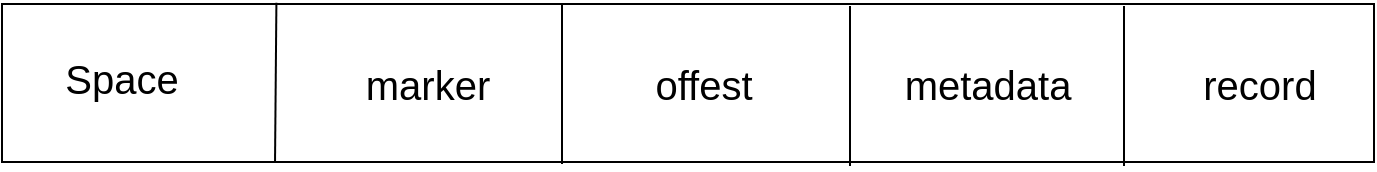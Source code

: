 <mxfile version="23.0.1" type="github">
  <diagram name="第 1 页" id="0iPoqyYkIw5MZR-_OAjF">
    <mxGraphModel dx="1050" dy="541" grid="0" gridSize="10" guides="1" tooltips="1" connect="1" arrows="1" fold="1" page="1" pageScale="1" pageWidth="827" pageHeight="1169" math="0" shadow="0">
      <root>
        <mxCell id="0" />
        <mxCell id="1" parent="0" />
        <mxCell id="ep5jVsQ__PgUbb_nw4ox-1" value="" style="rounded=0;whiteSpace=wrap;html=1;" vertex="1" parent="1">
          <mxGeometry x="63" y="226" width="686" height="79" as="geometry" />
        </mxCell>
        <mxCell id="ep5jVsQ__PgUbb_nw4ox-2" value="" style="endArrow=none;html=1;rounded=0;entryX=0.2;entryY=-0.008;entryDx=0;entryDy=0;entryPerimeter=0;exitX=0.199;exitY=0.995;exitDx=0;exitDy=0;exitPerimeter=0;" edge="1" parent="1" source="ep5jVsQ__PgUbb_nw4ox-1" target="ep5jVsQ__PgUbb_nw4ox-1">
          <mxGeometry width="50" height="50" relative="1" as="geometry">
            <mxPoint x="163" y="314" as="sourcePoint" />
            <mxPoint x="437" y="257" as="targetPoint" />
          </mxGeometry>
        </mxCell>
        <mxCell id="ep5jVsQ__PgUbb_nw4ox-3" value="" style="endArrow=none;html=1;rounded=0;entryX=0.2;entryY=-0.008;entryDx=0;entryDy=0;entryPerimeter=0;exitX=0.199;exitY=0.995;exitDx=0;exitDy=0;exitPerimeter=0;" edge="1" parent="1">
          <mxGeometry width="50" height="50" relative="1" as="geometry">
            <mxPoint x="343" y="306" as="sourcePoint" />
            <mxPoint x="343" y="226" as="targetPoint" />
          </mxGeometry>
        </mxCell>
        <mxCell id="ep5jVsQ__PgUbb_nw4ox-4" value="" style="endArrow=none;html=1;rounded=0;entryX=0.2;entryY=-0.008;entryDx=0;entryDy=0;entryPerimeter=0;exitX=0.199;exitY=0.995;exitDx=0;exitDy=0;exitPerimeter=0;" edge="1" parent="1">
          <mxGeometry width="50" height="50" relative="1" as="geometry">
            <mxPoint x="487" y="307" as="sourcePoint" />
            <mxPoint x="487" y="227" as="targetPoint" />
          </mxGeometry>
        </mxCell>
        <mxCell id="ep5jVsQ__PgUbb_nw4ox-5" value="" style="endArrow=none;html=1;rounded=0;entryX=0.2;entryY=-0.008;entryDx=0;entryDy=0;entryPerimeter=0;exitX=0.199;exitY=0.995;exitDx=0;exitDy=0;exitPerimeter=0;" edge="1" parent="1">
          <mxGeometry width="50" height="50" relative="1" as="geometry">
            <mxPoint x="624" y="307" as="sourcePoint" />
            <mxPoint x="624" y="227" as="targetPoint" />
          </mxGeometry>
        </mxCell>
        <mxCell id="ep5jVsQ__PgUbb_nw4ox-6" value="Space" style="text;html=1;strokeColor=none;fillColor=none;align=center;verticalAlign=middle;whiteSpace=wrap;rounded=0;fontSize=20;" vertex="1" parent="1">
          <mxGeometry x="93" y="248" width="60" height="30" as="geometry" />
        </mxCell>
        <mxCell id="ep5jVsQ__PgUbb_nw4ox-7" value="marker" style="text;html=1;strokeColor=none;fillColor=none;align=center;verticalAlign=middle;whiteSpace=wrap;rounded=0;fontSize=20;" vertex="1" parent="1">
          <mxGeometry x="246" y="250.5" width="60" height="30" as="geometry" />
        </mxCell>
        <mxCell id="ep5jVsQ__PgUbb_nw4ox-8" value="offest" style="text;html=1;strokeColor=none;fillColor=none;align=center;verticalAlign=middle;whiteSpace=wrap;rounded=0;fontSize=20;" vertex="1" parent="1">
          <mxGeometry x="384" y="250.5" width="60" height="30" as="geometry" />
        </mxCell>
        <mxCell id="ep5jVsQ__PgUbb_nw4ox-9" value="metadata" style="text;html=1;strokeColor=none;fillColor=none;align=center;verticalAlign=middle;whiteSpace=wrap;rounded=0;fontSize=20;" vertex="1" parent="1">
          <mxGeometry x="526" y="250.5" width="60" height="30" as="geometry" />
        </mxCell>
        <mxCell id="ep5jVsQ__PgUbb_nw4ox-10" value="record" style="text;html=1;strokeColor=none;fillColor=none;align=center;verticalAlign=middle;whiteSpace=wrap;rounded=0;fontSize=20;" vertex="1" parent="1">
          <mxGeometry x="662" y="250.5" width="60" height="30" as="geometry" />
        </mxCell>
      </root>
    </mxGraphModel>
  </diagram>
</mxfile>
